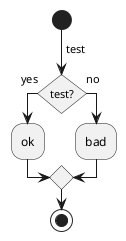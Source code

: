 {
  "sha1": "57oe3pc6m6upg27ad9qefhlvxyzhj4x",
  "insertion": {
    "when": "2024-05-30T20:48:20.678Z",
    "url": "https://github.com/plantuml/plantuml/issues/400",
    "user": "plantuml@gmail.com"
  }
}
@startuml
skinparam ConditionStyle InsideDiamond
start
-> test;
if (test?) then (yes)
    :ok;
else (no)
    :bad;
endif
stop
@enduml
